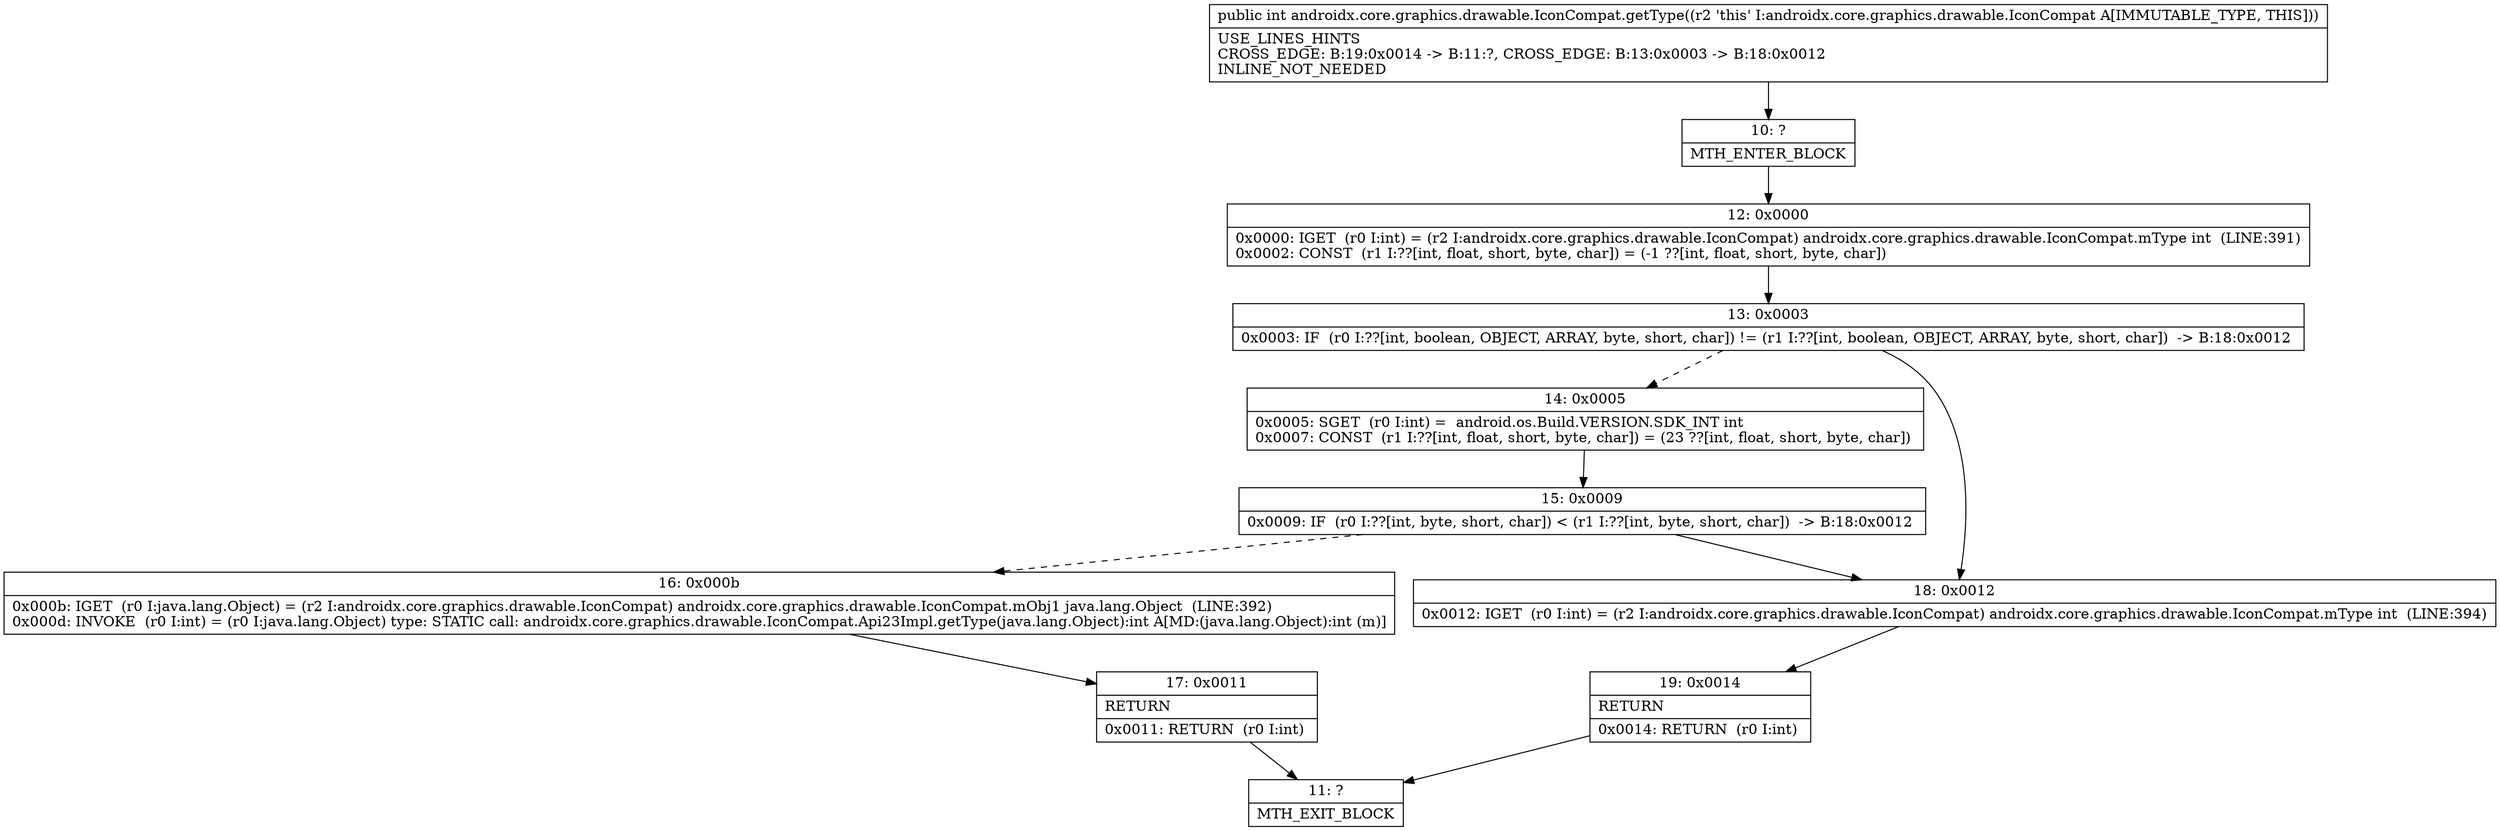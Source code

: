 digraph "CFG forandroidx.core.graphics.drawable.IconCompat.getType()I" {
Node_10 [shape=record,label="{10\:\ ?|MTH_ENTER_BLOCK\l}"];
Node_12 [shape=record,label="{12\:\ 0x0000|0x0000: IGET  (r0 I:int) = (r2 I:androidx.core.graphics.drawable.IconCompat) androidx.core.graphics.drawable.IconCompat.mType int  (LINE:391)\l0x0002: CONST  (r1 I:??[int, float, short, byte, char]) = (\-1 ??[int, float, short, byte, char]) \l}"];
Node_13 [shape=record,label="{13\:\ 0x0003|0x0003: IF  (r0 I:??[int, boolean, OBJECT, ARRAY, byte, short, char]) != (r1 I:??[int, boolean, OBJECT, ARRAY, byte, short, char])  \-\> B:18:0x0012 \l}"];
Node_14 [shape=record,label="{14\:\ 0x0005|0x0005: SGET  (r0 I:int) =  android.os.Build.VERSION.SDK_INT int \l0x0007: CONST  (r1 I:??[int, float, short, byte, char]) = (23 ??[int, float, short, byte, char]) \l}"];
Node_15 [shape=record,label="{15\:\ 0x0009|0x0009: IF  (r0 I:??[int, byte, short, char]) \< (r1 I:??[int, byte, short, char])  \-\> B:18:0x0012 \l}"];
Node_16 [shape=record,label="{16\:\ 0x000b|0x000b: IGET  (r0 I:java.lang.Object) = (r2 I:androidx.core.graphics.drawable.IconCompat) androidx.core.graphics.drawable.IconCompat.mObj1 java.lang.Object  (LINE:392)\l0x000d: INVOKE  (r0 I:int) = (r0 I:java.lang.Object) type: STATIC call: androidx.core.graphics.drawable.IconCompat.Api23Impl.getType(java.lang.Object):int A[MD:(java.lang.Object):int (m)]\l}"];
Node_17 [shape=record,label="{17\:\ 0x0011|RETURN\l|0x0011: RETURN  (r0 I:int) \l}"];
Node_11 [shape=record,label="{11\:\ ?|MTH_EXIT_BLOCK\l}"];
Node_18 [shape=record,label="{18\:\ 0x0012|0x0012: IGET  (r0 I:int) = (r2 I:androidx.core.graphics.drawable.IconCompat) androidx.core.graphics.drawable.IconCompat.mType int  (LINE:394)\l}"];
Node_19 [shape=record,label="{19\:\ 0x0014|RETURN\l|0x0014: RETURN  (r0 I:int) \l}"];
MethodNode[shape=record,label="{public int androidx.core.graphics.drawable.IconCompat.getType((r2 'this' I:androidx.core.graphics.drawable.IconCompat A[IMMUTABLE_TYPE, THIS]))  | USE_LINES_HINTS\lCROSS_EDGE: B:19:0x0014 \-\> B:11:?, CROSS_EDGE: B:13:0x0003 \-\> B:18:0x0012\lINLINE_NOT_NEEDED\l}"];
MethodNode -> Node_10;Node_10 -> Node_12;
Node_12 -> Node_13;
Node_13 -> Node_14[style=dashed];
Node_13 -> Node_18;
Node_14 -> Node_15;
Node_15 -> Node_16[style=dashed];
Node_15 -> Node_18;
Node_16 -> Node_17;
Node_17 -> Node_11;
Node_18 -> Node_19;
Node_19 -> Node_11;
}

